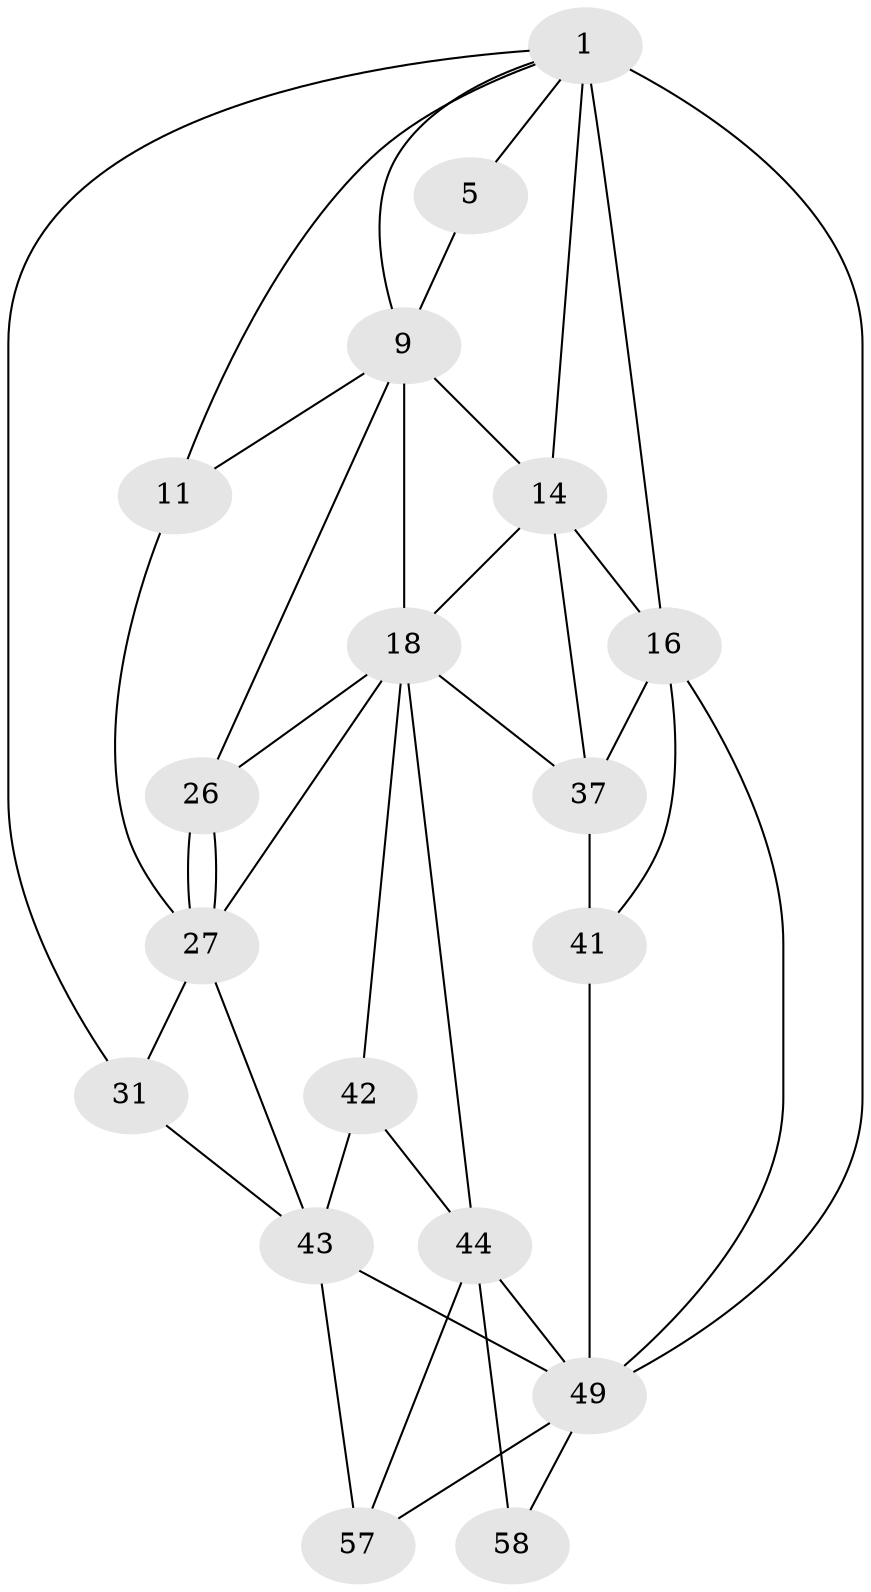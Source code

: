 // original degree distribution, {3: 0.03225806451612903, 5: 0.6129032258064516, 4: 0.1935483870967742, 6: 0.16129032258064516}
// Generated by graph-tools (version 1.1) at 2025/21/03/04/25 18:21:15]
// undirected, 18 vertices, 40 edges
graph export_dot {
graph [start="1"]
  node [color=gray90,style=filled];
  1 [pos="+0.7425267455102725+0",super="+2+6"];
  5 [pos="+0.5475806321300702+0",super="+8"];
  9 [pos="+0.4632964580200831+0.16735155254717055",super="+10+12"];
  11 [pos="+0.15759911881658037+0.10081946202293685"];
  14 [pos="+0.6985780030484943+0.2495672684177511",super="+23"];
  16 [pos="+0.8492419257210766+0.1805239469797948",super="+21"];
  18 [pos="+0.5655339164663209+0.31795269683129984",super="+19+25"];
  26 [pos="+0.3897584440574575+0.3764868128687279"];
  27 [pos="+0.286844315006095+0.46173773893786046",super="+28"];
  31 [pos="+0.13685806704509712+0.516793725786186",super="+32"];
  37 [pos="+0.7054461688114567+0.5225931213386308",super="+39"];
  41 [pos="+0.8656554166100158+0.6538925367982145"];
  42 [pos="+0.4150130652653307+0.6359314228220057"];
  43 [pos="+0.36935648754028033+0.6653104380090431",super="+46"];
  44 [pos="+0.6175724847184001+0.667727589035965",super="+53+45"];
  49 [pos="+1+1",super="+62+55+50"];
  57 [pos="+0.4106711871660569+0.8765114906822172",super="+61"];
  58 [pos="+0.7825816938461446+0.82809173437479",super="+59"];
  1 -- 5 [weight=2];
  1 -- 11;
  1 -- 16 [weight=3];
  1 -- 49 [weight=2];
  1 -- 31;
  1 -- 14;
  1 -- 9;
  5 -- 9;
  9 -- 11;
  9 -- 26;
  9 -- 18 [weight=2];
  9 -- 14;
  11 -- 27;
  14 -- 16;
  14 -- 37;
  14 -- 18;
  16 -- 49;
  16 -- 37;
  16 -- 41;
  18 -- 26;
  18 -- 37;
  18 -- 42;
  18 -- 27;
  18 -- 44;
  26 -- 27;
  26 -- 27;
  27 -- 43;
  27 -- 31;
  31 -- 43 [weight=2];
  37 -- 41;
  41 -- 49;
  42 -- 43;
  42 -- 44;
  43 -- 49 [weight=2];
  43 -- 57 [weight=2];
  44 -- 58 [weight=2];
  44 -- 57;
  44 -- 49;
  49 -- 58 [weight=2];
  49 -- 57;
}
